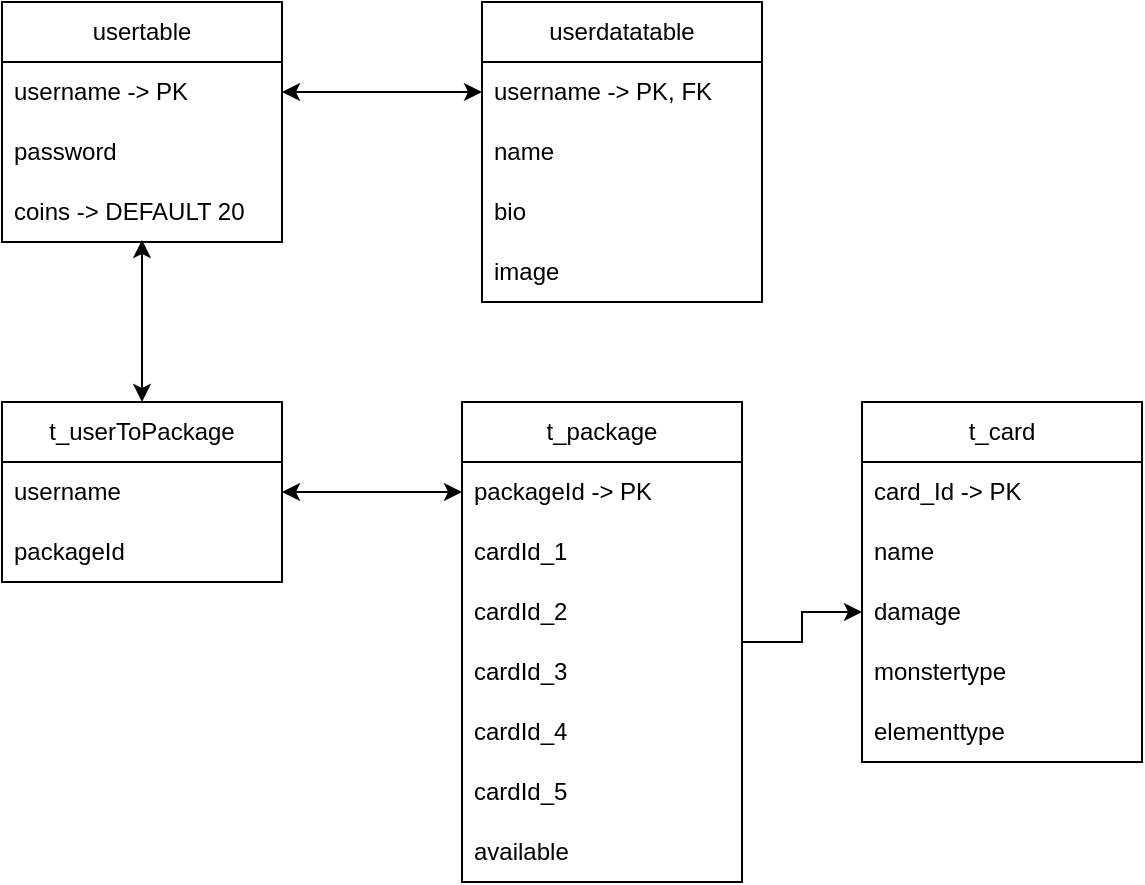 <mxfile version="22.1.9" type="device">
  <diagram name="Page-1" id="efa7a0a1-bf9b-a30e-e6df-94a7791c09e9">
    <mxGraphModel dx="954" dy="566" grid="1" gridSize="10" guides="1" tooltips="1" connect="1" arrows="1" fold="1" page="1" pageScale="1" pageWidth="826" pageHeight="1169" background="none" math="0" shadow="0">
      <root>
        <mxCell id="0" />
        <mxCell id="1" parent="0" />
        <mxCell id="D25oaBIb7O1eb691HG5M-118" value="usertable" style="swimlane;fontStyle=0;childLayout=stackLayout;horizontal=1;startSize=30;horizontalStack=0;resizeParent=1;resizeParentMax=0;resizeLast=0;collapsible=1;marginBottom=0;whiteSpace=wrap;html=1;" parent="1" vertex="1">
          <mxGeometry x="80" y="120" width="140" height="120" as="geometry" />
        </mxCell>
        <mxCell id="D25oaBIb7O1eb691HG5M-119" value="username -&amp;gt; PK" style="text;strokeColor=none;fillColor=none;align=left;verticalAlign=middle;spacingLeft=4;spacingRight=4;overflow=hidden;points=[[0,0.5],[1,0.5]];portConstraint=eastwest;rotatable=0;whiteSpace=wrap;html=1;" parent="D25oaBIb7O1eb691HG5M-118" vertex="1">
          <mxGeometry y="30" width="140" height="30" as="geometry" />
        </mxCell>
        <mxCell id="D25oaBIb7O1eb691HG5M-120" value="password" style="text;strokeColor=none;fillColor=none;align=left;verticalAlign=middle;spacingLeft=4;spacingRight=4;overflow=hidden;points=[[0,0.5],[1,0.5]];portConstraint=eastwest;rotatable=0;whiteSpace=wrap;html=1;" parent="D25oaBIb7O1eb691HG5M-118" vertex="1">
          <mxGeometry y="60" width="140" height="30" as="geometry" />
        </mxCell>
        <mxCell id="D25oaBIb7O1eb691HG5M-121" value="coins -&amp;gt; DEFAULT 20" style="text;strokeColor=none;fillColor=none;align=left;verticalAlign=middle;spacingLeft=4;spacingRight=4;overflow=hidden;points=[[0,0.5],[1,0.5]];portConstraint=eastwest;rotatable=0;whiteSpace=wrap;html=1;" parent="D25oaBIb7O1eb691HG5M-118" vertex="1">
          <mxGeometry y="90" width="140" height="30" as="geometry" />
        </mxCell>
        <mxCell id="D25oaBIb7O1eb691HG5M-122" value="userdatatable" style="swimlane;fontStyle=0;childLayout=stackLayout;horizontal=1;startSize=30;horizontalStack=0;resizeParent=1;resizeParentMax=0;resizeLast=0;collapsible=1;marginBottom=0;whiteSpace=wrap;html=1;" parent="1" vertex="1">
          <mxGeometry x="320" y="120" width="140" height="150" as="geometry" />
        </mxCell>
        <mxCell id="D25oaBIb7O1eb691HG5M-123" value="username -&amp;gt; PK, FK" style="text;strokeColor=none;fillColor=none;align=left;verticalAlign=middle;spacingLeft=4;spacingRight=4;overflow=hidden;points=[[0,0.5],[1,0.5]];portConstraint=eastwest;rotatable=0;whiteSpace=wrap;html=1;" parent="D25oaBIb7O1eb691HG5M-122" vertex="1">
          <mxGeometry y="30" width="140" height="30" as="geometry" />
        </mxCell>
        <mxCell id="D25oaBIb7O1eb691HG5M-124" value="name" style="text;strokeColor=none;fillColor=none;align=left;verticalAlign=middle;spacingLeft=4;spacingRight=4;overflow=hidden;points=[[0,0.5],[1,0.5]];portConstraint=eastwest;rotatable=0;whiteSpace=wrap;html=1;" parent="D25oaBIb7O1eb691HG5M-122" vertex="1">
          <mxGeometry y="60" width="140" height="30" as="geometry" />
        </mxCell>
        <mxCell id="D25oaBIb7O1eb691HG5M-125" value="bio" style="text;strokeColor=none;fillColor=none;align=left;verticalAlign=middle;spacingLeft=4;spacingRight=4;overflow=hidden;points=[[0,0.5],[1,0.5]];portConstraint=eastwest;rotatable=0;whiteSpace=wrap;html=1;" parent="D25oaBIb7O1eb691HG5M-122" vertex="1">
          <mxGeometry y="90" width="140" height="30" as="geometry" />
        </mxCell>
        <mxCell id="D25oaBIb7O1eb691HG5M-127" value="image" style="text;strokeColor=none;fillColor=none;align=left;verticalAlign=middle;spacingLeft=4;spacingRight=4;overflow=hidden;points=[[0,0.5],[1,0.5]];portConstraint=eastwest;rotatable=0;whiteSpace=wrap;html=1;" parent="D25oaBIb7O1eb691HG5M-122" vertex="1">
          <mxGeometry y="120" width="140" height="30" as="geometry" />
        </mxCell>
        <mxCell id="D25oaBIb7O1eb691HG5M-128" style="edgeStyle=orthogonalEdgeStyle;rounded=0;orthogonalLoop=1;jettySize=auto;html=1;exitX=1;exitY=0.5;exitDx=0;exitDy=0;entryX=0;entryY=0.5;entryDx=0;entryDy=0;startArrow=classic;startFill=1;" parent="1" source="D25oaBIb7O1eb691HG5M-119" target="D25oaBIb7O1eb691HG5M-123" edge="1">
          <mxGeometry relative="1" as="geometry" />
        </mxCell>
        <mxCell id="23hEyur1QyRaCydt3eqw-1" value="t_card" style="swimlane;fontStyle=0;childLayout=stackLayout;horizontal=1;startSize=30;horizontalStack=0;resizeParent=1;resizeParentMax=0;resizeLast=0;collapsible=1;marginBottom=0;whiteSpace=wrap;html=1;" parent="1" vertex="1">
          <mxGeometry x="510" y="320" width="140" height="180" as="geometry" />
        </mxCell>
        <mxCell id="23hEyur1QyRaCydt3eqw-2" value="card_Id -&amp;gt; PK" style="text;strokeColor=none;fillColor=none;align=left;verticalAlign=middle;spacingLeft=4;spacingRight=4;overflow=hidden;points=[[0,0.5],[1,0.5]];portConstraint=eastwest;rotatable=0;whiteSpace=wrap;html=1;" parent="23hEyur1QyRaCydt3eqw-1" vertex="1">
          <mxGeometry y="30" width="140" height="30" as="geometry" />
        </mxCell>
        <mxCell id="23hEyur1QyRaCydt3eqw-3" value="name" style="text;strokeColor=none;fillColor=none;align=left;verticalAlign=middle;spacingLeft=4;spacingRight=4;overflow=hidden;points=[[0,0.5],[1,0.5]];portConstraint=eastwest;rotatable=0;whiteSpace=wrap;html=1;" parent="23hEyur1QyRaCydt3eqw-1" vertex="1">
          <mxGeometry y="60" width="140" height="30" as="geometry" />
        </mxCell>
        <mxCell id="23hEyur1QyRaCydt3eqw-4" value="damage" style="text;strokeColor=none;fillColor=none;align=left;verticalAlign=middle;spacingLeft=4;spacingRight=4;overflow=hidden;points=[[0,0.5],[1,0.5]];portConstraint=eastwest;rotatable=0;whiteSpace=wrap;html=1;" parent="23hEyur1QyRaCydt3eqw-1" vertex="1">
          <mxGeometry y="90" width="140" height="30" as="geometry" />
        </mxCell>
        <mxCell id="Dj5i5_fBDS5aAU91cPTL-15" value="monstertype" style="text;strokeColor=none;fillColor=none;align=left;verticalAlign=middle;spacingLeft=4;spacingRight=4;overflow=hidden;points=[[0,0.5],[1,0.5]];portConstraint=eastwest;rotatable=0;whiteSpace=wrap;html=1;" parent="23hEyur1QyRaCydt3eqw-1" vertex="1">
          <mxGeometry y="120" width="140" height="30" as="geometry" />
        </mxCell>
        <mxCell id="Dj5i5_fBDS5aAU91cPTL-16" value="elementtype" style="text;strokeColor=none;fillColor=none;align=left;verticalAlign=middle;spacingLeft=4;spacingRight=4;overflow=hidden;points=[[0,0.5],[1,0.5]];portConstraint=eastwest;rotatable=0;whiteSpace=wrap;html=1;" parent="23hEyur1QyRaCydt3eqw-1" vertex="1">
          <mxGeometry y="150" width="140" height="30" as="geometry" />
        </mxCell>
        <mxCell id="Dj5i5_fBDS5aAU91cPTL-1" value="t_userToPackage" style="swimlane;fontStyle=0;childLayout=stackLayout;horizontal=1;startSize=30;horizontalStack=0;resizeParent=1;resizeParentMax=0;resizeLast=0;collapsible=1;marginBottom=0;whiteSpace=wrap;html=1;" parent="1" vertex="1">
          <mxGeometry x="80" y="320" width="140" height="90" as="geometry" />
        </mxCell>
        <mxCell id="Dj5i5_fBDS5aAU91cPTL-2" value="username" style="text;strokeColor=none;fillColor=none;align=left;verticalAlign=middle;spacingLeft=4;spacingRight=4;overflow=hidden;points=[[0,0.5],[1,0.5]];portConstraint=eastwest;rotatable=0;whiteSpace=wrap;html=1;" parent="Dj5i5_fBDS5aAU91cPTL-1" vertex="1">
          <mxGeometry y="30" width="140" height="30" as="geometry" />
        </mxCell>
        <mxCell id="Dj5i5_fBDS5aAU91cPTL-3" value="packageId" style="text;strokeColor=none;fillColor=none;align=left;verticalAlign=middle;spacingLeft=4;spacingRight=4;overflow=hidden;points=[[0,0.5],[1,0.5]];portConstraint=eastwest;rotatable=0;whiteSpace=wrap;html=1;" parent="Dj5i5_fBDS5aAU91cPTL-1" vertex="1">
          <mxGeometry y="60" width="140" height="30" as="geometry" />
        </mxCell>
        <mxCell id="Dj5i5_fBDS5aAU91cPTL-5" style="edgeStyle=orthogonalEdgeStyle;rounded=0;orthogonalLoop=1;jettySize=auto;html=1;entryX=0.5;entryY=0.967;entryDx=0;entryDy=0;entryPerimeter=0;startArrow=classic;startFill=1;" parent="1" source="Dj5i5_fBDS5aAU91cPTL-1" target="D25oaBIb7O1eb691HG5M-121" edge="1">
          <mxGeometry relative="1" as="geometry" />
        </mxCell>
        <mxCell id="Dj5i5_fBDS5aAU91cPTL-18" style="edgeStyle=orthogonalEdgeStyle;rounded=0;orthogonalLoop=1;jettySize=auto;html=1;entryX=0;entryY=0.5;entryDx=0;entryDy=0;" parent="1" source="Dj5i5_fBDS5aAU91cPTL-8" target="23hEyur1QyRaCydt3eqw-4" edge="1">
          <mxGeometry relative="1" as="geometry" />
        </mxCell>
        <mxCell id="Dj5i5_fBDS5aAU91cPTL-8" value="t_package" style="swimlane;fontStyle=0;childLayout=stackLayout;horizontal=1;startSize=30;horizontalStack=0;resizeParent=1;resizeParentMax=0;resizeLast=0;collapsible=1;marginBottom=0;whiteSpace=wrap;html=1;" parent="1" vertex="1">
          <mxGeometry x="310" y="320" width="140" height="240" as="geometry" />
        </mxCell>
        <mxCell id="Dj5i5_fBDS5aAU91cPTL-9" value="packageId -&amp;gt; PK" style="text;strokeColor=none;fillColor=none;align=left;verticalAlign=middle;spacingLeft=4;spacingRight=4;overflow=hidden;points=[[0,0.5],[1,0.5]];portConstraint=eastwest;rotatable=0;whiteSpace=wrap;html=1;" parent="Dj5i5_fBDS5aAU91cPTL-8" vertex="1">
          <mxGeometry y="30" width="140" height="30" as="geometry" />
        </mxCell>
        <mxCell id="Dj5i5_fBDS5aAU91cPTL-10" value="cardId_1" style="text;strokeColor=none;fillColor=none;align=left;verticalAlign=middle;spacingLeft=4;spacingRight=4;overflow=hidden;points=[[0,0.5],[1,0.5]];portConstraint=eastwest;rotatable=0;whiteSpace=wrap;html=1;" parent="Dj5i5_fBDS5aAU91cPTL-8" vertex="1">
          <mxGeometry y="60" width="140" height="30" as="geometry" />
        </mxCell>
        <mxCell id="Dj5i5_fBDS5aAU91cPTL-11" value="cardId_2" style="text;strokeColor=none;fillColor=none;align=left;verticalAlign=middle;spacingLeft=4;spacingRight=4;overflow=hidden;points=[[0,0.5],[1,0.5]];portConstraint=eastwest;rotatable=0;whiteSpace=wrap;html=1;" parent="Dj5i5_fBDS5aAU91cPTL-8" vertex="1">
          <mxGeometry y="90" width="140" height="30" as="geometry" />
        </mxCell>
        <mxCell id="Dj5i5_fBDS5aAU91cPTL-14" value="cardId_3" style="text;strokeColor=none;fillColor=none;align=left;verticalAlign=middle;spacingLeft=4;spacingRight=4;overflow=hidden;points=[[0,0.5],[1,0.5]];portConstraint=eastwest;rotatable=0;whiteSpace=wrap;html=1;" parent="Dj5i5_fBDS5aAU91cPTL-8" vertex="1">
          <mxGeometry y="120" width="140" height="30" as="geometry" />
        </mxCell>
        <mxCell id="Dj5i5_fBDS5aAU91cPTL-13" value="cardId_4" style="text;strokeColor=none;fillColor=none;align=left;verticalAlign=middle;spacingLeft=4;spacingRight=4;overflow=hidden;points=[[0,0.5],[1,0.5]];portConstraint=eastwest;rotatable=0;whiteSpace=wrap;html=1;" parent="Dj5i5_fBDS5aAU91cPTL-8" vertex="1">
          <mxGeometry y="150" width="140" height="30" as="geometry" />
        </mxCell>
        <mxCell id="Dj5i5_fBDS5aAU91cPTL-12" value="cardId_5" style="text;strokeColor=none;fillColor=none;align=left;verticalAlign=middle;spacingLeft=4;spacingRight=4;overflow=hidden;points=[[0,0.5],[1,0.5]];portConstraint=eastwest;rotatable=0;whiteSpace=wrap;html=1;" parent="Dj5i5_fBDS5aAU91cPTL-8" vertex="1">
          <mxGeometry y="180" width="140" height="30" as="geometry" />
        </mxCell>
        <mxCell id="ZCojBZKluUDm2EMIxVAX-1" value="available" style="text;strokeColor=none;fillColor=none;align=left;verticalAlign=middle;spacingLeft=4;spacingRight=4;overflow=hidden;points=[[0,0.5],[1,0.5]];portConstraint=eastwest;rotatable=0;whiteSpace=wrap;html=1;" vertex="1" parent="Dj5i5_fBDS5aAU91cPTL-8">
          <mxGeometry y="210" width="140" height="30" as="geometry" />
        </mxCell>
        <mxCell id="Dj5i5_fBDS5aAU91cPTL-17" value="" style="endArrow=classic;startArrow=classic;html=1;rounded=0;entryX=1;entryY=0.5;entryDx=0;entryDy=0;exitX=0;exitY=0.5;exitDx=0;exitDy=0;" parent="1" source="Dj5i5_fBDS5aAU91cPTL-9" target="Dj5i5_fBDS5aAU91cPTL-2" edge="1">
          <mxGeometry width="50" height="50" relative="1" as="geometry">
            <mxPoint x="390" y="410" as="sourcePoint" />
            <mxPoint x="440" y="360" as="targetPoint" />
          </mxGeometry>
        </mxCell>
      </root>
    </mxGraphModel>
  </diagram>
</mxfile>
